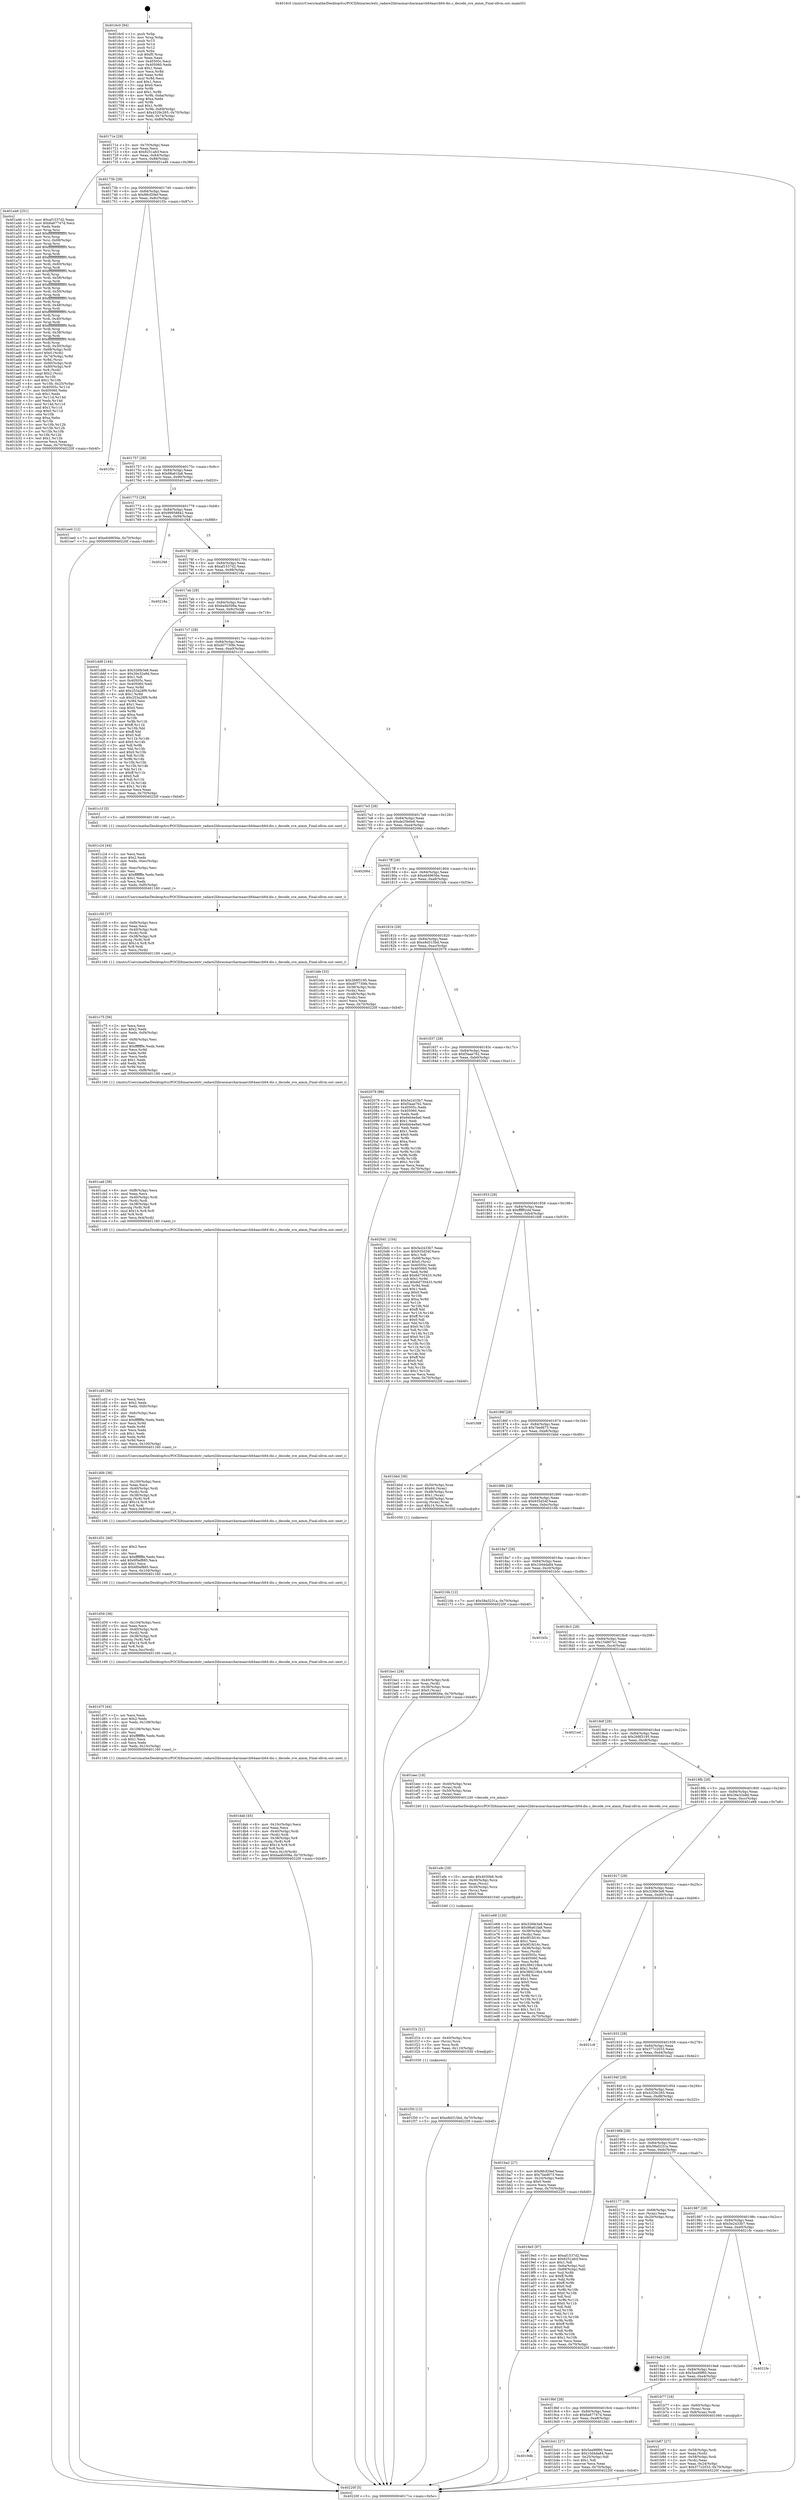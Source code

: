 digraph "0x4016c0" {
  label = "0x4016c0 (/mnt/c/Users/mathe/Desktop/tcc/POCII/binaries/extr_radare2librasmarcharmaarch64aarch64-dis.c_decode_sve_aimm_Final-ollvm.out::main(0))"
  labelloc = "t"
  node[shape=record]

  Entry [label="",width=0.3,height=0.3,shape=circle,fillcolor=black,style=filled]
  "0x40171e" [label="{
     0x40171e [29]\l
     | [instrs]\l
     &nbsp;&nbsp;0x40171e \<+3\>: mov -0x70(%rbp),%eax\l
     &nbsp;&nbsp;0x401721 \<+2\>: mov %eax,%ecx\l
     &nbsp;&nbsp;0x401723 \<+6\>: sub $0x8251afcf,%ecx\l
     &nbsp;&nbsp;0x401729 \<+6\>: mov %eax,-0x84(%rbp)\l
     &nbsp;&nbsp;0x40172f \<+6\>: mov %ecx,-0x88(%rbp)\l
     &nbsp;&nbsp;0x401735 \<+6\>: je 0000000000401a46 \<main+0x386\>\l
  }"]
  "0x401a46" [label="{
     0x401a46 [251]\l
     | [instrs]\l
     &nbsp;&nbsp;0x401a46 \<+5\>: mov $0xaf1537d2,%eax\l
     &nbsp;&nbsp;0x401a4b \<+5\>: mov $0x6a67747d,%ecx\l
     &nbsp;&nbsp;0x401a50 \<+2\>: xor %edx,%edx\l
     &nbsp;&nbsp;0x401a52 \<+3\>: mov %rsp,%rsi\l
     &nbsp;&nbsp;0x401a55 \<+4\>: add $0xfffffffffffffff0,%rsi\l
     &nbsp;&nbsp;0x401a59 \<+3\>: mov %rsi,%rsp\l
     &nbsp;&nbsp;0x401a5c \<+4\>: mov %rsi,-0x68(%rbp)\l
     &nbsp;&nbsp;0x401a60 \<+3\>: mov %rsp,%rsi\l
     &nbsp;&nbsp;0x401a63 \<+4\>: add $0xfffffffffffffff0,%rsi\l
     &nbsp;&nbsp;0x401a67 \<+3\>: mov %rsi,%rsp\l
     &nbsp;&nbsp;0x401a6a \<+3\>: mov %rsp,%rdi\l
     &nbsp;&nbsp;0x401a6d \<+4\>: add $0xfffffffffffffff0,%rdi\l
     &nbsp;&nbsp;0x401a71 \<+3\>: mov %rdi,%rsp\l
     &nbsp;&nbsp;0x401a74 \<+4\>: mov %rdi,-0x60(%rbp)\l
     &nbsp;&nbsp;0x401a78 \<+3\>: mov %rsp,%rdi\l
     &nbsp;&nbsp;0x401a7b \<+4\>: add $0xfffffffffffffff0,%rdi\l
     &nbsp;&nbsp;0x401a7f \<+3\>: mov %rdi,%rsp\l
     &nbsp;&nbsp;0x401a82 \<+4\>: mov %rdi,-0x58(%rbp)\l
     &nbsp;&nbsp;0x401a86 \<+3\>: mov %rsp,%rdi\l
     &nbsp;&nbsp;0x401a89 \<+4\>: add $0xfffffffffffffff0,%rdi\l
     &nbsp;&nbsp;0x401a8d \<+3\>: mov %rdi,%rsp\l
     &nbsp;&nbsp;0x401a90 \<+4\>: mov %rdi,-0x50(%rbp)\l
     &nbsp;&nbsp;0x401a94 \<+3\>: mov %rsp,%rdi\l
     &nbsp;&nbsp;0x401a97 \<+4\>: add $0xfffffffffffffff0,%rdi\l
     &nbsp;&nbsp;0x401a9b \<+3\>: mov %rdi,%rsp\l
     &nbsp;&nbsp;0x401a9e \<+4\>: mov %rdi,-0x48(%rbp)\l
     &nbsp;&nbsp;0x401aa2 \<+3\>: mov %rsp,%rdi\l
     &nbsp;&nbsp;0x401aa5 \<+4\>: add $0xfffffffffffffff0,%rdi\l
     &nbsp;&nbsp;0x401aa9 \<+3\>: mov %rdi,%rsp\l
     &nbsp;&nbsp;0x401aac \<+4\>: mov %rdi,-0x40(%rbp)\l
     &nbsp;&nbsp;0x401ab0 \<+3\>: mov %rsp,%rdi\l
     &nbsp;&nbsp;0x401ab3 \<+4\>: add $0xfffffffffffffff0,%rdi\l
     &nbsp;&nbsp;0x401ab7 \<+3\>: mov %rdi,%rsp\l
     &nbsp;&nbsp;0x401aba \<+4\>: mov %rdi,-0x38(%rbp)\l
     &nbsp;&nbsp;0x401abe \<+3\>: mov %rsp,%rdi\l
     &nbsp;&nbsp;0x401ac1 \<+4\>: add $0xfffffffffffffff0,%rdi\l
     &nbsp;&nbsp;0x401ac5 \<+3\>: mov %rdi,%rsp\l
     &nbsp;&nbsp;0x401ac8 \<+4\>: mov %rdi,-0x30(%rbp)\l
     &nbsp;&nbsp;0x401acc \<+4\>: mov -0x68(%rbp),%rdi\l
     &nbsp;&nbsp;0x401ad0 \<+6\>: movl $0x0,(%rdi)\l
     &nbsp;&nbsp;0x401ad6 \<+4\>: mov -0x74(%rbp),%r8d\l
     &nbsp;&nbsp;0x401ada \<+3\>: mov %r8d,(%rsi)\l
     &nbsp;&nbsp;0x401add \<+4\>: mov -0x60(%rbp),%rdi\l
     &nbsp;&nbsp;0x401ae1 \<+4\>: mov -0x80(%rbp),%r9\l
     &nbsp;&nbsp;0x401ae5 \<+3\>: mov %r9,(%rdi)\l
     &nbsp;&nbsp;0x401ae8 \<+3\>: cmpl $0x2,(%rsi)\l
     &nbsp;&nbsp;0x401aeb \<+4\>: setne %r10b\l
     &nbsp;&nbsp;0x401aef \<+4\>: and $0x1,%r10b\l
     &nbsp;&nbsp;0x401af3 \<+4\>: mov %r10b,-0x25(%rbp)\l
     &nbsp;&nbsp;0x401af7 \<+8\>: mov 0x40505c,%r11d\l
     &nbsp;&nbsp;0x401aff \<+7\>: mov 0x405060,%ebx\l
     &nbsp;&nbsp;0x401b06 \<+3\>: sub $0x1,%edx\l
     &nbsp;&nbsp;0x401b09 \<+3\>: mov %r11d,%r14d\l
     &nbsp;&nbsp;0x401b0c \<+3\>: add %edx,%r14d\l
     &nbsp;&nbsp;0x401b0f \<+4\>: imul %r14d,%r11d\l
     &nbsp;&nbsp;0x401b13 \<+4\>: and $0x1,%r11d\l
     &nbsp;&nbsp;0x401b17 \<+4\>: cmp $0x0,%r11d\l
     &nbsp;&nbsp;0x401b1b \<+4\>: sete %r10b\l
     &nbsp;&nbsp;0x401b1f \<+3\>: cmp $0xa,%ebx\l
     &nbsp;&nbsp;0x401b22 \<+4\>: setl %r15b\l
     &nbsp;&nbsp;0x401b26 \<+3\>: mov %r10b,%r12b\l
     &nbsp;&nbsp;0x401b29 \<+3\>: and %r15b,%r12b\l
     &nbsp;&nbsp;0x401b2c \<+3\>: xor %r15b,%r10b\l
     &nbsp;&nbsp;0x401b2f \<+3\>: or %r10b,%r12b\l
     &nbsp;&nbsp;0x401b32 \<+4\>: test $0x1,%r12b\l
     &nbsp;&nbsp;0x401b36 \<+3\>: cmovne %ecx,%eax\l
     &nbsp;&nbsp;0x401b39 \<+3\>: mov %eax,-0x70(%rbp)\l
     &nbsp;&nbsp;0x401b3c \<+5\>: jmp 000000000040220f \<main+0xb4f\>\l
  }"]
  "0x40173b" [label="{
     0x40173b [28]\l
     | [instrs]\l
     &nbsp;&nbsp;0x40173b \<+5\>: jmp 0000000000401740 \<main+0x80\>\l
     &nbsp;&nbsp;0x401740 \<+6\>: mov -0x84(%rbp),%eax\l
     &nbsp;&nbsp;0x401746 \<+5\>: sub $0x88cf29ef,%eax\l
     &nbsp;&nbsp;0x40174b \<+6\>: mov %eax,-0x8c(%rbp)\l
     &nbsp;&nbsp;0x401751 \<+6\>: je 0000000000401f3c \<main+0x87c\>\l
  }"]
  Exit [label="",width=0.3,height=0.3,shape=circle,fillcolor=black,style=filled,peripheries=2]
  "0x401f3c" [label="{
     0x401f3c\l
  }", style=dashed]
  "0x401757" [label="{
     0x401757 [28]\l
     | [instrs]\l
     &nbsp;&nbsp;0x401757 \<+5\>: jmp 000000000040175c \<main+0x9c\>\l
     &nbsp;&nbsp;0x40175c \<+6\>: mov -0x84(%rbp),%eax\l
     &nbsp;&nbsp;0x401762 \<+5\>: sub $0x98a61fa8,%eax\l
     &nbsp;&nbsp;0x401767 \<+6\>: mov %eax,-0x90(%rbp)\l
     &nbsp;&nbsp;0x40176d \<+6\>: je 0000000000401ee0 \<main+0x820\>\l
  }"]
  "0x401f30" [label="{
     0x401f30 [12]\l
     | [instrs]\l
     &nbsp;&nbsp;0x401f30 \<+7\>: movl $0xe8d315bd,-0x70(%rbp)\l
     &nbsp;&nbsp;0x401f37 \<+5\>: jmp 000000000040220f \<main+0xb4f\>\l
  }"]
  "0x401ee0" [label="{
     0x401ee0 [12]\l
     | [instrs]\l
     &nbsp;&nbsp;0x401ee0 \<+7\>: movl $0xe649656e,-0x70(%rbp)\l
     &nbsp;&nbsp;0x401ee7 \<+5\>: jmp 000000000040220f \<main+0xb4f\>\l
  }"]
  "0x401773" [label="{
     0x401773 [28]\l
     | [instrs]\l
     &nbsp;&nbsp;0x401773 \<+5\>: jmp 0000000000401778 \<main+0xb8\>\l
     &nbsp;&nbsp;0x401778 \<+6\>: mov -0x84(%rbp),%eax\l
     &nbsp;&nbsp;0x40177e \<+5\>: sub $0x99958842,%eax\l
     &nbsp;&nbsp;0x401783 \<+6\>: mov %eax,-0x94(%rbp)\l
     &nbsp;&nbsp;0x401789 \<+6\>: je 0000000000401f48 \<main+0x888\>\l
  }"]
  "0x401f1b" [label="{
     0x401f1b [21]\l
     | [instrs]\l
     &nbsp;&nbsp;0x401f1b \<+4\>: mov -0x40(%rbp),%rcx\l
     &nbsp;&nbsp;0x401f1f \<+3\>: mov (%rcx),%rcx\l
     &nbsp;&nbsp;0x401f22 \<+3\>: mov %rcx,%rdi\l
     &nbsp;&nbsp;0x401f25 \<+6\>: mov %eax,-0x110(%rbp)\l
     &nbsp;&nbsp;0x401f2b \<+5\>: call 0000000000401030 \<free@plt\>\l
     | [calls]\l
     &nbsp;&nbsp;0x401030 \{1\} (unknown)\l
  }"]
  "0x401f48" [label="{
     0x401f48\l
  }", style=dashed]
  "0x40178f" [label="{
     0x40178f [28]\l
     | [instrs]\l
     &nbsp;&nbsp;0x40178f \<+5\>: jmp 0000000000401794 \<main+0xd4\>\l
     &nbsp;&nbsp;0x401794 \<+6\>: mov -0x84(%rbp),%eax\l
     &nbsp;&nbsp;0x40179a \<+5\>: sub $0xaf1537d2,%eax\l
     &nbsp;&nbsp;0x40179f \<+6\>: mov %eax,-0x98(%rbp)\l
     &nbsp;&nbsp;0x4017a5 \<+6\>: je 000000000040218a \<main+0xaca\>\l
  }"]
  "0x401efe" [label="{
     0x401efe [29]\l
     | [instrs]\l
     &nbsp;&nbsp;0x401efe \<+10\>: movabs $0x4030b6,%rdi\l
     &nbsp;&nbsp;0x401f08 \<+4\>: mov -0x30(%rbp),%rcx\l
     &nbsp;&nbsp;0x401f0c \<+2\>: mov %eax,(%rcx)\l
     &nbsp;&nbsp;0x401f0e \<+4\>: mov -0x30(%rbp),%rcx\l
     &nbsp;&nbsp;0x401f12 \<+2\>: mov (%rcx),%esi\l
     &nbsp;&nbsp;0x401f14 \<+2\>: mov $0x0,%al\l
     &nbsp;&nbsp;0x401f16 \<+5\>: call 0000000000401040 \<printf@plt\>\l
     | [calls]\l
     &nbsp;&nbsp;0x401040 \{1\} (unknown)\l
  }"]
  "0x40218a" [label="{
     0x40218a\l
  }", style=dashed]
  "0x4017ab" [label="{
     0x4017ab [28]\l
     | [instrs]\l
     &nbsp;&nbsp;0x4017ab \<+5\>: jmp 00000000004017b0 \<main+0xf0\>\l
     &nbsp;&nbsp;0x4017b0 \<+6\>: mov -0x84(%rbp),%eax\l
     &nbsp;&nbsp;0x4017b6 \<+5\>: sub $0xba4b508a,%eax\l
     &nbsp;&nbsp;0x4017bb \<+6\>: mov %eax,-0x9c(%rbp)\l
     &nbsp;&nbsp;0x4017c1 \<+6\>: je 0000000000401dd8 \<main+0x718\>\l
  }"]
  "0x401dab" [label="{
     0x401dab [45]\l
     | [instrs]\l
     &nbsp;&nbsp;0x401dab \<+6\>: mov -0x10c(%rbp),%ecx\l
     &nbsp;&nbsp;0x401db1 \<+3\>: imul %eax,%ecx\l
     &nbsp;&nbsp;0x401db4 \<+4\>: mov -0x40(%rbp),%rdi\l
     &nbsp;&nbsp;0x401db8 \<+3\>: mov (%rdi),%rdi\l
     &nbsp;&nbsp;0x401dbb \<+4\>: mov -0x38(%rbp),%r8\l
     &nbsp;&nbsp;0x401dbf \<+3\>: movslq (%r8),%r8\l
     &nbsp;&nbsp;0x401dc2 \<+4\>: imul $0x14,%r8,%r8\l
     &nbsp;&nbsp;0x401dc6 \<+3\>: add %r8,%rdi\l
     &nbsp;&nbsp;0x401dc9 \<+3\>: mov %ecx,0x10(%rdi)\l
     &nbsp;&nbsp;0x401dcc \<+7\>: movl $0xba4b508a,-0x70(%rbp)\l
     &nbsp;&nbsp;0x401dd3 \<+5\>: jmp 000000000040220f \<main+0xb4f\>\l
  }"]
  "0x401dd8" [label="{
     0x401dd8 [144]\l
     | [instrs]\l
     &nbsp;&nbsp;0x401dd8 \<+5\>: mov $0x326fe3e8,%eax\l
     &nbsp;&nbsp;0x401ddd \<+5\>: mov $0x26e32a9d,%ecx\l
     &nbsp;&nbsp;0x401de2 \<+2\>: mov $0x1,%dl\l
     &nbsp;&nbsp;0x401de4 \<+7\>: mov 0x40505c,%esi\l
     &nbsp;&nbsp;0x401deb \<+7\>: mov 0x405060,%edi\l
     &nbsp;&nbsp;0x401df2 \<+3\>: mov %esi,%r8d\l
     &nbsp;&nbsp;0x401df5 \<+7\>: add $0x253a28f9,%r8d\l
     &nbsp;&nbsp;0x401dfc \<+4\>: sub $0x1,%r8d\l
     &nbsp;&nbsp;0x401e00 \<+7\>: sub $0x253a28f9,%r8d\l
     &nbsp;&nbsp;0x401e07 \<+4\>: imul %r8d,%esi\l
     &nbsp;&nbsp;0x401e0b \<+3\>: and $0x1,%esi\l
     &nbsp;&nbsp;0x401e0e \<+3\>: cmp $0x0,%esi\l
     &nbsp;&nbsp;0x401e11 \<+4\>: sete %r9b\l
     &nbsp;&nbsp;0x401e15 \<+3\>: cmp $0xa,%edi\l
     &nbsp;&nbsp;0x401e18 \<+4\>: setl %r10b\l
     &nbsp;&nbsp;0x401e1c \<+3\>: mov %r9b,%r11b\l
     &nbsp;&nbsp;0x401e1f \<+4\>: xor $0xff,%r11b\l
     &nbsp;&nbsp;0x401e23 \<+3\>: mov %r10b,%bl\l
     &nbsp;&nbsp;0x401e26 \<+3\>: xor $0xff,%bl\l
     &nbsp;&nbsp;0x401e29 \<+3\>: xor $0x0,%dl\l
     &nbsp;&nbsp;0x401e2c \<+3\>: mov %r11b,%r14b\l
     &nbsp;&nbsp;0x401e2f \<+4\>: and $0x0,%r14b\l
     &nbsp;&nbsp;0x401e33 \<+3\>: and %dl,%r9b\l
     &nbsp;&nbsp;0x401e36 \<+3\>: mov %bl,%r15b\l
     &nbsp;&nbsp;0x401e39 \<+4\>: and $0x0,%r15b\l
     &nbsp;&nbsp;0x401e3d \<+3\>: and %dl,%r10b\l
     &nbsp;&nbsp;0x401e40 \<+3\>: or %r9b,%r14b\l
     &nbsp;&nbsp;0x401e43 \<+3\>: or %r10b,%r15b\l
     &nbsp;&nbsp;0x401e46 \<+3\>: xor %r15b,%r14b\l
     &nbsp;&nbsp;0x401e49 \<+3\>: or %bl,%r11b\l
     &nbsp;&nbsp;0x401e4c \<+4\>: xor $0xff,%r11b\l
     &nbsp;&nbsp;0x401e50 \<+3\>: or $0x0,%dl\l
     &nbsp;&nbsp;0x401e53 \<+3\>: and %dl,%r11b\l
     &nbsp;&nbsp;0x401e56 \<+3\>: or %r11b,%r14b\l
     &nbsp;&nbsp;0x401e59 \<+4\>: test $0x1,%r14b\l
     &nbsp;&nbsp;0x401e5d \<+3\>: cmovne %ecx,%eax\l
     &nbsp;&nbsp;0x401e60 \<+3\>: mov %eax,-0x70(%rbp)\l
     &nbsp;&nbsp;0x401e63 \<+5\>: jmp 000000000040220f \<main+0xb4f\>\l
  }"]
  "0x4017c7" [label="{
     0x4017c7 [28]\l
     | [instrs]\l
     &nbsp;&nbsp;0x4017c7 \<+5\>: jmp 00000000004017cc \<main+0x10c\>\l
     &nbsp;&nbsp;0x4017cc \<+6\>: mov -0x84(%rbp),%eax\l
     &nbsp;&nbsp;0x4017d2 \<+5\>: sub $0xd07730fe,%eax\l
     &nbsp;&nbsp;0x4017d7 \<+6\>: mov %eax,-0xa0(%rbp)\l
     &nbsp;&nbsp;0x4017dd \<+6\>: je 0000000000401c1f \<main+0x55f\>\l
  }"]
  "0x401d7f" [label="{
     0x401d7f [44]\l
     | [instrs]\l
     &nbsp;&nbsp;0x401d7f \<+2\>: xor %ecx,%ecx\l
     &nbsp;&nbsp;0x401d81 \<+5\>: mov $0x2,%edx\l
     &nbsp;&nbsp;0x401d86 \<+6\>: mov %edx,-0x108(%rbp)\l
     &nbsp;&nbsp;0x401d8c \<+1\>: cltd\l
     &nbsp;&nbsp;0x401d8d \<+6\>: mov -0x108(%rbp),%esi\l
     &nbsp;&nbsp;0x401d93 \<+2\>: idiv %esi\l
     &nbsp;&nbsp;0x401d95 \<+6\>: imul $0xfffffffe,%edx,%edx\l
     &nbsp;&nbsp;0x401d9b \<+3\>: sub $0x1,%ecx\l
     &nbsp;&nbsp;0x401d9e \<+2\>: sub %ecx,%edx\l
     &nbsp;&nbsp;0x401da0 \<+6\>: mov %edx,-0x10c(%rbp)\l
     &nbsp;&nbsp;0x401da6 \<+5\>: call 0000000000401160 \<next_i\>\l
     | [calls]\l
     &nbsp;&nbsp;0x401160 \{1\} (/mnt/c/Users/mathe/Desktop/tcc/POCII/binaries/extr_radare2librasmarcharmaarch64aarch64-dis.c_decode_sve_aimm_Final-ollvm.out::next_i)\l
  }"]
  "0x401c1f" [label="{
     0x401c1f [5]\l
     | [instrs]\l
     &nbsp;&nbsp;0x401c1f \<+5\>: call 0000000000401160 \<next_i\>\l
     | [calls]\l
     &nbsp;&nbsp;0x401160 \{1\} (/mnt/c/Users/mathe/Desktop/tcc/POCII/binaries/extr_radare2librasmarcharmaarch64aarch64-dis.c_decode_sve_aimm_Final-ollvm.out::next_i)\l
  }"]
  "0x4017e3" [label="{
     0x4017e3 [28]\l
     | [instrs]\l
     &nbsp;&nbsp;0x4017e3 \<+5\>: jmp 00000000004017e8 \<main+0x128\>\l
     &nbsp;&nbsp;0x4017e8 \<+6\>: mov -0x84(%rbp),%eax\l
     &nbsp;&nbsp;0x4017ee \<+5\>: sub $0xde25b0e6,%eax\l
     &nbsp;&nbsp;0x4017f3 \<+6\>: mov %eax,-0xa4(%rbp)\l
     &nbsp;&nbsp;0x4017f9 \<+6\>: je 000000000040206d \<main+0x9ad\>\l
  }"]
  "0x401d59" [label="{
     0x401d59 [38]\l
     | [instrs]\l
     &nbsp;&nbsp;0x401d59 \<+6\>: mov -0x104(%rbp),%ecx\l
     &nbsp;&nbsp;0x401d5f \<+3\>: imul %eax,%ecx\l
     &nbsp;&nbsp;0x401d62 \<+4\>: mov -0x40(%rbp),%rdi\l
     &nbsp;&nbsp;0x401d66 \<+3\>: mov (%rdi),%rdi\l
     &nbsp;&nbsp;0x401d69 \<+4\>: mov -0x38(%rbp),%r8\l
     &nbsp;&nbsp;0x401d6d \<+3\>: movslq (%r8),%r8\l
     &nbsp;&nbsp;0x401d70 \<+4\>: imul $0x14,%r8,%r8\l
     &nbsp;&nbsp;0x401d74 \<+3\>: add %r8,%rdi\l
     &nbsp;&nbsp;0x401d77 \<+3\>: mov %ecx,0xc(%rdi)\l
     &nbsp;&nbsp;0x401d7a \<+5\>: call 0000000000401160 \<next_i\>\l
     | [calls]\l
     &nbsp;&nbsp;0x401160 \{1\} (/mnt/c/Users/mathe/Desktop/tcc/POCII/binaries/extr_radare2librasmarcharmaarch64aarch64-dis.c_decode_sve_aimm_Final-ollvm.out::next_i)\l
  }"]
  "0x40206d" [label="{
     0x40206d\l
  }", style=dashed]
  "0x4017ff" [label="{
     0x4017ff [28]\l
     | [instrs]\l
     &nbsp;&nbsp;0x4017ff \<+5\>: jmp 0000000000401804 \<main+0x144\>\l
     &nbsp;&nbsp;0x401804 \<+6\>: mov -0x84(%rbp),%eax\l
     &nbsp;&nbsp;0x40180a \<+5\>: sub $0xe649656e,%eax\l
     &nbsp;&nbsp;0x40180f \<+6\>: mov %eax,-0xa8(%rbp)\l
     &nbsp;&nbsp;0x401815 \<+6\>: je 0000000000401bfe \<main+0x53e\>\l
  }"]
  "0x401d31" [label="{
     0x401d31 [40]\l
     | [instrs]\l
     &nbsp;&nbsp;0x401d31 \<+5\>: mov $0x2,%ecx\l
     &nbsp;&nbsp;0x401d36 \<+1\>: cltd\l
     &nbsp;&nbsp;0x401d37 \<+2\>: idiv %ecx\l
     &nbsp;&nbsp;0x401d39 \<+6\>: imul $0xfffffffe,%edx,%ecx\l
     &nbsp;&nbsp;0x401d3f \<+6\>: add $0x6f0ef885,%ecx\l
     &nbsp;&nbsp;0x401d45 \<+3\>: add $0x1,%ecx\l
     &nbsp;&nbsp;0x401d48 \<+6\>: sub $0x6f0ef885,%ecx\l
     &nbsp;&nbsp;0x401d4e \<+6\>: mov %ecx,-0x104(%rbp)\l
     &nbsp;&nbsp;0x401d54 \<+5\>: call 0000000000401160 \<next_i\>\l
     | [calls]\l
     &nbsp;&nbsp;0x401160 \{1\} (/mnt/c/Users/mathe/Desktop/tcc/POCII/binaries/extr_radare2librasmarcharmaarch64aarch64-dis.c_decode_sve_aimm_Final-ollvm.out::next_i)\l
  }"]
  "0x401bfe" [label="{
     0x401bfe [33]\l
     | [instrs]\l
     &nbsp;&nbsp;0x401bfe \<+5\>: mov $0x268f3195,%eax\l
     &nbsp;&nbsp;0x401c03 \<+5\>: mov $0xd07730fe,%ecx\l
     &nbsp;&nbsp;0x401c08 \<+4\>: mov -0x38(%rbp),%rdx\l
     &nbsp;&nbsp;0x401c0c \<+2\>: mov (%rdx),%esi\l
     &nbsp;&nbsp;0x401c0e \<+4\>: mov -0x48(%rbp),%rdx\l
     &nbsp;&nbsp;0x401c12 \<+2\>: cmp (%rdx),%esi\l
     &nbsp;&nbsp;0x401c14 \<+3\>: cmovl %ecx,%eax\l
     &nbsp;&nbsp;0x401c17 \<+3\>: mov %eax,-0x70(%rbp)\l
     &nbsp;&nbsp;0x401c1a \<+5\>: jmp 000000000040220f \<main+0xb4f\>\l
  }"]
  "0x40181b" [label="{
     0x40181b [28]\l
     | [instrs]\l
     &nbsp;&nbsp;0x40181b \<+5\>: jmp 0000000000401820 \<main+0x160\>\l
     &nbsp;&nbsp;0x401820 \<+6\>: mov -0x84(%rbp),%eax\l
     &nbsp;&nbsp;0x401826 \<+5\>: sub $0xe8d315bd,%eax\l
     &nbsp;&nbsp;0x40182b \<+6\>: mov %eax,-0xac(%rbp)\l
     &nbsp;&nbsp;0x401831 \<+6\>: je 0000000000402079 \<main+0x9b9\>\l
  }"]
  "0x401d0b" [label="{
     0x401d0b [38]\l
     | [instrs]\l
     &nbsp;&nbsp;0x401d0b \<+6\>: mov -0x100(%rbp),%ecx\l
     &nbsp;&nbsp;0x401d11 \<+3\>: imul %eax,%ecx\l
     &nbsp;&nbsp;0x401d14 \<+4\>: mov -0x40(%rbp),%rdi\l
     &nbsp;&nbsp;0x401d18 \<+3\>: mov (%rdi),%rdi\l
     &nbsp;&nbsp;0x401d1b \<+4\>: mov -0x38(%rbp),%r8\l
     &nbsp;&nbsp;0x401d1f \<+3\>: movslq (%r8),%r8\l
     &nbsp;&nbsp;0x401d22 \<+4\>: imul $0x14,%r8,%r8\l
     &nbsp;&nbsp;0x401d26 \<+3\>: add %r8,%rdi\l
     &nbsp;&nbsp;0x401d29 \<+3\>: mov %ecx,0x8(%rdi)\l
     &nbsp;&nbsp;0x401d2c \<+5\>: call 0000000000401160 \<next_i\>\l
     | [calls]\l
     &nbsp;&nbsp;0x401160 \{1\} (/mnt/c/Users/mathe/Desktop/tcc/POCII/binaries/extr_radare2librasmarcharmaarch64aarch64-dis.c_decode_sve_aimm_Final-ollvm.out::next_i)\l
  }"]
  "0x402079" [label="{
     0x402079 [88]\l
     | [instrs]\l
     &nbsp;&nbsp;0x402079 \<+5\>: mov $0x5e2433b7,%eax\l
     &nbsp;&nbsp;0x40207e \<+5\>: mov $0xf3aae762,%ecx\l
     &nbsp;&nbsp;0x402083 \<+7\>: mov 0x40505c,%edx\l
     &nbsp;&nbsp;0x40208a \<+7\>: mov 0x405060,%esi\l
     &nbsp;&nbsp;0x402091 \<+2\>: mov %edx,%edi\l
     &nbsp;&nbsp;0x402093 \<+6\>: sub $0x6eb4e9a0,%edi\l
     &nbsp;&nbsp;0x402099 \<+3\>: sub $0x1,%edi\l
     &nbsp;&nbsp;0x40209c \<+6\>: add $0x6eb4e9a0,%edi\l
     &nbsp;&nbsp;0x4020a2 \<+3\>: imul %edi,%edx\l
     &nbsp;&nbsp;0x4020a5 \<+3\>: and $0x1,%edx\l
     &nbsp;&nbsp;0x4020a8 \<+3\>: cmp $0x0,%edx\l
     &nbsp;&nbsp;0x4020ab \<+4\>: sete %r8b\l
     &nbsp;&nbsp;0x4020af \<+3\>: cmp $0xa,%esi\l
     &nbsp;&nbsp;0x4020b2 \<+4\>: setl %r9b\l
     &nbsp;&nbsp;0x4020b6 \<+3\>: mov %r8b,%r10b\l
     &nbsp;&nbsp;0x4020b9 \<+3\>: and %r9b,%r10b\l
     &nbsp;&nbsp;0x4020bc \<+3\>: xor %r9b,%r8b\l
     &nbsp;&nbsp;0x4020bf \<+3\>: or %r8b,%r10b\l
     &nbsp;&nbsp;0x4020c2 \<+4\>: test $0x1,%r10b\l
     &nbsp;&nbsp;0x4020c6 \<+3\>: cmovne %ecx,%eax\l
     &nbsp;&nbsp;0x4020c9 \<+3\>: mov %eax,-0x70(%rbp)\l
     &nbsp;&nbsp;0x4020cc \<+5\>: jmp 000000000040220f \<main+0xb4f\>\l
  }"]
  "0x401837" [label="{
     0x401837 [28]\l
     | [instrs]\l
     &nbsp;&nbsp;0x401837 \<+5\>: jmp 000000000040183c \<main+0x17c\>\l
     &nbsp;&nbsp;0x40183c \<+6\>: mov -0x84(%rbp),%eax\l
     &nbsp;&nbsp;0x401842 \<+5\>: sub $0xf3aae762,%eax\l
     &nbsp;&nbsp;0x401847 \<+6\>: mov %eax,-0xb0(%rbp)\l
     &nbsp;&nbsp;0x40184d \<+6\>: je 00000000004020d1 \<main+0xa11\>\l
  }"]
  "0x401cd3" [label="{
     0x401cd3 [56]\l
     | [instrs]\l
     &nbsp;&nbsp;0x401cd3 \<+2\>: xor %ecx,%ecx\l
     &nbsp;&nbsp;0x401cd5 \<+5\>: mov $0x2,%edx\l
     &nbsp;&nbsp;0x401cda \<+6\>: mov %edx,-0xfc(%rbp)\l
     &nbsp;&nbsp;0x401ce0 \<+1\>: cltd\l
     &nbsp;&nbsp;0x401ce1 \<+6\>: mov -0xfc(%rbp),%esi\l
     &nbsp;&nbsp;0x401ce7 \<+2\>: idiv %esi\l
     &nbsp;&nbsp;0x401ce9 \<+6\>: imul $0xfffffffe,%edx,%edx\l
     &nbsp;&nbsp;0x401cef \<+3\>: mov %ecx,%r9d\l
     &nbsp;&nbsp;0x401cf2 \<+3\>: sub %edx,%r9d\l
     &nbsp;&nbsp;0x401cf5 \<+2\>: mov %ecx,%edx\l
     &nbsp;&nbsp;0x401cf7 \<+3\>: sub $0x1,%edx\l
     &nbsp;&nbsp;0x401cfa \<+3\>: add %edx,%r9d\l
     &nbsp;&nbsp;0x401cfd \<+3\>: sub %r9d,%ecx\l
     &nbsp;&nbsp;0x401d00 \<+6\>: mov %ecx,-0x100(%rbp)\l
     &nbsp;&nbsp;0x401d06 \<+5\>: call 0000000000401160 \<next_i\>\l
     | [calls]\l
     &nbsp;&nbsp;0x401160 \{1\} (/mnt/c/Users/mathe/Desktop/tcc/POCII/binaries/extr_radare2librasmarcharmaarch64aarch64-dis.c_decode_sve_aimm_Final-ollvm.out::next_i)\l
  }"]
  "0x4020d1" [label="{
     0x4020d1 [154]\l
     | [instrs]\l
     &nbsp;&nbsp;0x4020d1 \<+5\>: mov $0x5e2433b7,%eax\l
     &nbsp;&nbsp;0x4020d6 \<+5\>: mov $0x935d34f,%ecx\l
     &nbsp;&nbsp;0x4020db \<+2\>: mov $0x1,%dl\l
     &nbsp;&nbsp;0x4020dd \<+4\>: mov -0x68(%rbp),%rsi\l
     &nbsp;&nbsp;0x4020e1 \<+6\>: movl $0x0,(%rsi)\l
     &nbsp;&nbsp;0x4020e7 \<+7\>: mov 0x40505c,%edi\l
     &nbsp;&nbsp;0x4020ee \<+8\>: mov 0x405060,%r8d\l
     &nbsp;&nbsp;0x4020f6 \<+3\>: mov %edi,%r9d\l
     &nbsp;&nbsp;0x4020f9 \<+7\>: add $0x6d730433,%r9d\l
     &nbsp;&nbsp;0x402100 \<+4\>: sub $0x1,%r9d\l
     &nbsp;&nbsp;0x402104 \<+7\>: sub $0x6d730433,%r9d\l
     &nbsp;&nbsp;0x40210b \<+4\>: imul %r9d,%edi\l
     &nbsp;&nbsp;0x40210f \<+3\>: and $0x1,%edi\l
     &nbsp;&nbsp;0x402112 \<+3\>: cmp $0x0,%edi\l
     &nbsp;&nbsp;0x402115 \<+4\>: sete %r10b\l
     &nbsp;&nbsp;0x402119 \<+4\>: cmp $0xa,%r8d\l
     &nbsp;&nbsp;0x40211d \<+4\>: setl %r11b\l
     &nbsp;&nbsp;0x402121 \<+3\>: mov %r10b,%bl\l
     &nbsp;&nbsp;0x402124 \<+3\>: xor $0xff,%bl\l
     &nbsp;&nbsp;0x402127 \<+3\>: mov %r11b,%r14b\l
     &nbsp;&nbsp;0x40212a \<+4\>: xor $0xff,%r14b\l
     &nbsp;&nbsp;0x40212e \<+3\>: xor $0x0,%dl\l
     &nbsp;&nbsp;0x402131 \<+3\>: mov %bl,%r15b\l
     &nbsp;&nbsp;0x402134 \<+4\>: and $0x0,%r15b\l
     &nbsp;&nbsp;0x402138 \<+3\>: and %dl,%r10b\l
     &nbsp;&nbsp;0x40213b \<+3\>: mov %r14b,%r12b\l
     &nbsp;&nbsp;0x40213e \<+4\>: and $0x0,%r12b\l
     &nbsp;&nbsp;0x402142 \<+3\>: and %dl,%r11b\l
     &nbsp;&nbsp;0x402145 \<+3\>: or %r10b,%r15b\l
     &nbsp;&nbsp;0x402148 \<+3\>: or %r11b,%r12b\l
     &nbsp;&nbsp;0x40214b \<+3\>: xor %r12b,%r15b\l
     &nbsp;&nbsp;0x40214e \<+3\>: or %r14b,%bl\l
     &nbsp;&nbsp;0x402151 \<+3\>: xor $0xff,%bl\l
     &nbsp;&nbsp;0x402154 \<+3\>: or $0x0,%dl\l
     &nbsp;&nbsp;0x402157 \<+2\>: and %dl,%bl\l
     &nbsp;&nbsp;0x402159 \<+3\>: or %bl,%r15b\l
     &nbsp;&nbsp;0x40215c \<+4\>: test $0x1,%r15b\l
     &nbsp;&nbsp;0x402160 \<+3\>: cmovne %ecx,%eax\l
     &nbsp;&nbsp;0x402163 \<+3\>: mov %eax,-0x70(%rbp)\l
     &nbsp;&nbsp;0x402166 \<+5\>: jmp 000000000040220f \<main+0xb4f\>\l
  }"]
  "0x401853" [label="{
     0x401853 [28]\l
     | [instrs]\l
     &nbsp;&nbsp;0x401853 \<+5\>: jmp 0000000000401858 \<main+0x198\>\l
     &nbsp;&nbsp;0x401858 \<+6\>: mov -0x84(%rbp),%eax\l
     &nbsp;&nbsp;0x40185e \<+5\>: sub $0xffff92d4,%eax\l
     &nbsp;&nbsp;0x401863 \<+6\>: mov %eax,-0xb4(%rbp)\l
     &nbsp;&nbsp;0x401869 \<+6\>: je 0000000000401fd8 \<main+0x918\>\l
  }"]
  "0x401cad" [label="{
     0x401cad [38]\l
     | [instrs]\l
     &nbsp;&nbsp;0x401cad \<+6\>: mov -0xf8(%rbp),%ecx\l
     &nbsp;&nbsp;0x401cb3 \<+3\>: imul %eax,%ecx\l
     &nbsp;&nbsp;0x401cb6 \<+4\>: mov -0x40(%rbp),%rdi\l
     &nbsp;&nbsp;0x401cba \<+3\>: mov (%rdi),%rdi\l
     &nbsp;&nbsp;0x401cbd \<+4\>: mov -0x38(%rbp),%r8\l
     &nbsp;&nbsp;0x401cc1 \<+3\>: movslq (%r8),%r8\l
     &nbsp;&nbsp;0x401cc4 \<+4\>: imul $0x14,%r8,%r8\l
     &nbsp;&nbsp;0x401cc8 \<+3\>: add %r8,%rdi\l
     &nbsp;&nbsp;0x401ccb \<+3\>: mov %ecx,0x4(%rdi)\l
     &nbsp;&nbsp;0x401cce \<+5\>: call 0000000000401160 \<next_i\>\l
     | [calls]\l
     &nbsp;&nbsp;0x401160 \{1\} (/mnt/c/Users/mathe/Desktop/tcc/POCII/binaries/extr_radare2librasmarcharmaarch64aarch64-dis.c_decode_sve_aimm_Final-ollvm.out::next_i)\l
  }"]
  "0x401fd8" [label="{
     0x401fd8\l
  }", style=dashed]
  "0x40186f" [label="{
     0x40186f [28]\l
     | [instrs]\l
     &nbsp;&nbsp;0x40186f \<+5\>: jmp 0000000000401874 \<main+0x1b4\>\l
     &nbsp;&nbsp;0x401874 \<+6\>: mov -0x84(%rbp),%eax\l
     &nbsp;&nbsp;0x40187a \<+5\>: sub $0x7bed673,%eax\l
     &nbsp;&nbsp;0x40187f \<+6\>: mov %eax,-0xb8(%rbp)\l
     &nbsp;&nbsp;0x401885 \<+6\>: je 0000000000401bbd \<main+0x4fd\>\l
  }"]
  "0x401c75" [label="{
     0x401c75 [56]\l
     | [instrs]\l
     &nbsp;&nbsp;0x401c75 \<+2\>: xor %ecx,%ecx\l
     &nbsp;&nbsp;0x401c77 \<+5\>: mov $0x2,%edx\l
     &nbsp;&nbsp;0x401c7c \<+6\>: mov %edx,-0xf4(%rbp)\l
     &nbsp;&nbsp;0x401c82 \<+1\>: cltd\l
     &nbsp;&nbsp;0x401c83 \<+6\>: mov -0xf4(%rbp),%esi\l
     &nbsp;&nbsp;0x401c89 \<+2\>: idiv %esi\l
     &nbsp;&nbsp;0x401c8b \<+6\>: imul $0xfffffffe,%edx,%edx\l
     &nbsp;&nbsp;0x401c91 \<+3\>: mov %ecx,%r9d\l
     &nbsp;&nbsp;0x401c94 \<+3\>: sub %edx,%r9d\l
     &nbsp;&nbsp;0x401c97 \<+2\>: mov %ecx,%edx\l
     &nbsp;&nbsp;0x401c99 \<+3\>: sub $0x1,%edx\l
     &nbsp;&nbsp;0x401c9c \<+3\>: add %edx,%r9d\l
     &nbsp;&nbsp;0x401c9f \<+3\>: sub %r9d,%ecx\l
     &nbsp;&nbsp;0x401ca2 \<+6\>: mov %ecx,-0xf8(%rbp)\l
     &nbsp;&nbsp;0x401ca8 \<+5\>: call 0000000000401160 \<next_i\>\l
     | [calls]\l
     &nbsp;&nbsp;0x401160 \{1\} (/mnt/c/Users/mathe/Desktop/tcc/POCII/binaries/extr_radare2librasmarcharmaarch64aarch64-dis.c_decode_sve_aimm_Final-ollvm.out::next_i)\l
  }"]
  "0x401bbd" [label="{
     0x401bbd [36]\l
     | [instrs]\l
     &nbsp;&nbsp;0x401bbd \<+4\>: mov -0x50(%rbp),%rax\l
     &nbsp;&nbsp;0x401bc1 \<+6\>: movl $0x64,(%rax)\l
     &nbsp;&nbsp;0x401bc7 \<+4\>: mov -0x48(%rbp),%rax\l
     &nbsp;&nbsp;0x401bcb \<+6\>: movl $0x1,(%rax)\l
     &nbsp;&nbsp;0x401bd1 \<+4\>: mov -0x48(%rbp),%rax\l
     &nbsp;&nbsp;0x401bd5 \<+3\>: movslq (%rax),%rax\l
     &nbsp;&nbsp;0x401bd8 \<+4\>: imul $0x14,%rax,%rdi\l
     &nbsp;&nbsp;0x401bdc \<+5\>: call 0000000000401050 \<malloc@plt\>\l
     | [calls]\l
     &nbsp;&nbsp;0x401050 \{1\} (unknown)\l
  }"]
  "0x40188b" [label="{
     0x40188b [28]\l
     | [instrs]\l
     &nbsp;&nbsp;0x40188b \<+5\>: jmp 0000000000401890 \<main+0x1d0\>\l
     &nbsp;&nbsp;0x401890 \<+6\>: mov -0x84(%rbp),%eax\l
     &nbsp;&nbsp;0x401896 \<+5\>: sub $0x935d34f,%eax\l
     &nbsp;&nbsp;0x40189b \<+6\>: mov %eax,-0xbc(%rbp)\l
     &nbsp;&nbsp;0x4018a1 \<+6\>: je 000000000040216b \<main+0xaab\>\l
  }"]
  "0x401c50" [label="{
     0x401c50 [37]\l
     | [instrs]\l
     &nbsp;&nbsp;0x401c50 \<+6\>: mov -0xf0(%rbp),%ecx\l
     &nbsp;&nbsp;0x401c56 \<+3\>: imul %eax,%ecx\l
     &nbsp;&nbsp;0x401c59 \<+4\>: mov -0x40(%rbp),%rdi\l
     &nbsp;&nbsp;0x401c5d \<+3\>: mov (%rdi),%rdi\l
     &nbsp;&nbsp;0x401c60 \<+4\>: mov -0x38(%rbp),%r8\l
     &nbsp;&nbsp;0x401c64 \<+3\>: movslq (%r8),%r8\l
     &nbsp;&nbsp;0x401c67 \<+4\>: imul $0x14,%r8,%r8\l
     &nbsp;&nbsp;0x401c6b \<+3\>: add %r8,%rdi\l
     &nbsp;&nbsp;0x401c6e \<+2\>: mov %ecx,(%rdi)\l
     &nbsp;&nbsp;0x401c70 \<+5\>: call 0000000000401160 \<next_i\>\l
     | [calls]\l
     &nbsp;&nbsp;0x401160 \{1\} (/mnt/c/Users/mathe/Desktop/tcc/POCII/binaries/extr_radare2librasmarcharmaarch64aarch64-dis.c_decode_sve_aimm_Final-ollvm.out::next_i)\l
  }"]
  "0x40216b" [label="{
     0x40216b [12]\l
     | [instrs]\l
     &nbsp;&nbsp;0x40216b \<+7\>: movl $0x58a5231a,-0x70(%rbp)\l
     &nbsp;&nbsp;0x402172 \<+5\>: jmp 000000000040220f \<main+0xb4f\>\l
  }"]
  "0x4018a7" [label="{
     0x4018a7 [28]\l
     | [instrs]\l
     &nbsp;&nbsp;0x4018a7 \<+5\>: jmp 00000000004018ac \<main+0x1ec\>\l
     &nbsp;&nbsp;0x4018ac \<+6\>: mov -0x84(%rbp),%eax\l
     &nbsp;&nbsp;0x4018b2 \<+5\>: sub $0x10d4da84,%eax\l
     &nbsp;&nbsp;0x4018b7 \<+6\>: mov %eax,-0xc0(%rbp)\l
     &nbsp;&nbsp;0x4018bd \<+6\>: je 0000000000401b5c \<main+0x49c\>\l
  }"]
  "0x401c24" [label="{
     0x401c24 [44]\l
     | [instrs]\l
     &nbsp;&nbsp;0x401c24 \<+2\>: xor %ecx,%ecx\l
     &nbsp;&nbsp;0x401c26 \<+5\>: mov $0x2,%edx\l
     &nbsp;&nbsp;0x401c2b \<+6\>: mov %edx,-0xec(%rbp)\l
     &nbsp;&nbsp;0x401c31 \<+1\>: cltd\l
     &nbsp;&nbsp;0x401c32 \<+6\>: mov -0xec(%rbp),%esi\l
     &nbsp;&nbsp;0x401c38 \<+2\>: idiv %esi\l
     &nbsp;&nbsp;0x401c3a \<+6\>: imul $0xfffffffe,%edx,%edx\l
     &nbsp;&nbsp;0x401c40 \<+3\>: sub $0x1,%ecx\l
     &nbsp;&nbsp;0x401c43 \<+2\>: sub %ecx,%edx\l
     &nbsp;&nbsp;0x401c45 \<+6\>: mov %edx,-0xf0(%rbp)\l
     &nbsp;&nbsp;0x401c4b \<+5\>: call 0000000000401160 \<next_i\>\l
     | [calls]\l
     &nbsp;&nbsp;0x401160 \{1\} (/mnt/c/Users/mathe/Desktop/tcc/POCII/binaries/extr_radare2librasmarcharmaarch64aarch64-dis.c_decode_sve_aimm_Final-ollvm.out::next_i)\l
  }"]
  "0x401b5c" [label="{
     0x401b5c\l
  }", style=dashed]
  "0x4018c3" [label="{
     0x4018c3 [28]\l
     | [instrs]\l
     &nbsp;&nbsp;0x4018c3 \<+5\>: jmp 00000000004018c8 \<main+0x208\>\l
     &nbsp;&nbsp;0x4018c8 \<+6\>: mov -0x84(%rbp),%eax\l
     &nbsp;&nbsp;0x4018ce \<+5\>: sub $0x154807e1,%eax\l
     &nbsp;&nbsp;0x4018d3 \<+6\>: mov %eax,-0xc4(%rbp)\l
     &nbsp;&nbsp;0x4018d9 \<+6\>: je 00000000004021ed \<main+0xb2d\>\l
  }"]
  "0x401be1" [label="{
     0x401be1 [29]\l
     | [instrs]\l
     &nbsp;&nbsp;0x401be1 \<+4\>: mov -0x40(%rbp),%rdi\l
     &nbsp;&nbsp;0x401be5 \<+3\>: mov %rax,(%rdi)\l
     &nbsp;&nbsp;0x401be8 \<+4\>: mov -0x38(%rbp),%rax\l
     &nbsp;&nbsp;0x401bec \<+6\>: movl $0x0,(%rax)\l
     &nbsp;&nbsp;0x401bf2 \<+7\>: movl $0xe649656e,-0x70(%rbp)\l
     &nbsp;&nbsp;0x401bf9 \<+5\>: jmp 000000000040220f \<main+0xb4f\>\l
  }"]
  "0x4021ed" [label="{
     0x4021ed\l
  }", style=dashed]
  "0x4018df" [label="{
     0x4018df [28]\l
     | [instrs]\l
     &nbsp;&nbsp;0x4018df \<+5\>: jmp 00000000004018e4 \<main+0x224\>\l
     &nbsp;&nbsp;0x4018e4 \<+6\>: mov -0x84(%rbp),%eax\l
     &nbsp;&nbsp;0x4018ea \<+5\>: sub $0x268f3195,%eax\l
     &nbsp;&nbsp;0x4018ef \<+6\>: mov %eax,-0xc8(%rbp)\l
     &nbsp;&nbsp;0x4018f5 \<+6\>: je 0000000000401eec \<main+0x82c\>\l
  }"]
  "0x401b87" [label="{
     0x401b87 [27]\l
     | [instrs]\l
     &nbsp;&nbsp;0x401b87 \<+4\>: mov -0x58(%rbp),%rdi\l
     &nbsp;&nbsp;0x401b8b \<+2\>: mov %eax,(%rdi)\l
     &nbsp;&nbsp;0x401b8d \<+4\>: mov -0x58(%rbp),%rdi\l
     &nbsp;&nbsp;0x401b91 \<+2\>: mov (%rdi),%eax\l
     &nbsp;&nbsp;0x401b93 \<+3\>: mov %eax,-0x24(%rbp)\l
     &nbsp;&nbsp;0x401b96 \<+7\>: movl $0x377c2033,-0x70(%rbp)\l
     &nbsp;&nbsp;0x401b9d \<+5\>: jmp 000000000040220f \<main+0xb4f\>\l
  }"]
  "0x401eec" [label="{
     0x401eec [18]\l
     | [instrs]\l
     &nbsp;&nbsp;0x401eec \<+4\>: mov -0x40(%rbp),%rax\l
     &nbsp;&nbsp;0x401ef0 \<+3\>: mov (%rax),%rdi\l
     &nbsp;&nbsp;0x401ef3 \<+4\>: mov -0x50(%rbp),%rax\l
     &nbsp;&nbsp;0x401ef7 \<+2\>: mov (%rax),%esi\l
     &nbsp;&nbsp;0x401ef9 \<+5\>: call 0000000000401240 \<decode_sve_aimm\>\l
     | [calls]\l
     &nbsp;&nbsp;0x401240 \{1\} (/mnt/c/Users/mathe/Desktop/tcc/POCII/binaries/extr_radare2librasmarcharmaarch64aarch64-dis.c_decode_sve_aimm_Final-ollvm.out::decode_sve_aimm)\l
  }"]
  "0x4018fb" [label="{
     0x4018fb [28]\l
     | [instrs]\l
     &nbsp;&nbsp;0x4018fb \<+5\>: jmp 0000000000401900 \<main+0x240\>\l
     &nbsp;&nbsp;0x401900 \<+6\>: mov -0x84(%rbp),%eax\l
     &nbsp;&nbsp;0x401906 \<+5\>: sub $0x26e32a9d,%eax\l
     &nbsp;&nbsp;0x40190b \<+6\>: mov %eax,-0xcc(%rbp)\l
     &nbsp;&nbsp;0x401911 \<+6\>: je 0000000000401e68 \<main+0x7a8\>\l
  }"]
  "0x4019db" [label="{
     0x4019db\l
  }", style=dashed]
  "0x401e68" [label="{
     0x401e68 [120]\l
     | [instrs]\l
     &nbsp;&nbsp;0x401e68 \<+5\>: mov $0x326fe3e8,%eax\l
     &nbsp;&nbsp;0x401e6d \<+5\>: mov $0x98a61fa8,%ecx\l
     &nbsp;&nbsp;0x401e72 \<+4\>: mov -0x38(%rbp),%rdx\l
     &nbsp;&nbsp;0x401e76 \<+2\>: mov (%rdx),%esi\l
     &nbsp;&nbsp;0x401e78 \<+6\>: add $0x9f1fd16c,%esi\l
     &nbsp;&nbsp;0x401e7e \<+3\>: add $0x1,%esi\l
     &nbsp;&nbsp;0x401e81 \<+6\>: sub $0x9f1fd16c,%esi\l
     &nbsp;&nbsp;0x401e87 \<+4\>: mov -0x38(%rbp),%rdx\l
     &nbsp;&nbsp;0x401e8b \<+2\>: mov %esi,(%rdx)\l
     &nbsp;&nbsp;0x401e8d \<+7\>: mov 0x40505c,%esi\l
     &nbsp;&nbsp;0x401e94 \<+7\>: mov 0x405060,%edi\l
     &nbsp;&nbsp;0x401e9b \<+3\>: mov %esi,%r8d\l
     &nbsp;&nbsp;0x401e9e \<+7\>: add $0x389219b4,%r8d\l
     &nbsp;&nbsp;0x401ea5 \<+4\>: sub $0x1,%r8d\l
     &nbsp;&nbsp;0x401ea9 \<+7\>: sub $0x389219b4,%r8d\l
     &nbsp;&nbsp;0x401eb0 \<+4\>: imul %r8d,%esi\l
     &nbsp;&nbsp;0x401eb4 \<+3\>: and $0x1,%esi\l
     &nbsp;&nbsp;0x401eb7 \<+3\>: cmp $0x0,%esi\l
     &nbsp;&nbsp;0x401eba \<+4\>: sete %r9b\l
     &nbsp;&nbsp;0x401ebe \<+3\>: cmp $0xa,%edi\l
     &nbsp;&nbsp;0x401ec1 \<+4\>: setl %r10b\l
     &nbsp;&nbsp;0x401ec5 \<+3\>: mov %r9b,%r11b\l
     &nbsp;&nbsp;0x401ec8 \<+3\>: and %r10b,%r11b\l
     &nbsp;&nbsp;0x401ecb \<+3\>: xor %r10b,%r9b\l
     &nbsp;&nbsp;0x401ece \<+3\>: or %r9b,%r11b\l
     &nbsp;&nbsp;0x401ed1 \<+4\>: test $0x1,%r11b\l
     &nbsp;&nbsp;0x401ed5 \<+3\>: cmovne %ecx,%eax\l
     &nbsp;&nbsp;0x401ed8 \<+3\>: mov %eax,-0x70(%rbp)\l
     &nbsp;&nbsp;0x401edb \<+5\>: jmp 000000000040220f \<main+0xb4f\>\l
  }"]
  "0x401917" [label="{
     0x401917 [28]\l
     | [instrs]\l
     &nbsp;&nbsp;0x401917 \<+5\>: jmp 000000000040191c \<main+0x25c\>\l
     &nbsp;&nbsp;0x40191c \<+6\>: mov -0x84(%rbp),%eax\l
     &nbsp;&nbsp;0x401922 \<+5\>: sub $0x326fe3e8,%eax\l
     &nbsp;&nbsp;0x401927 \<+6\>: mov %eax,-0xd0(%rbp)\l
     &nbsp;&nbsp;0x40192d \<+6\>: je 00000000004021c6 \<main+0xb06\>\l
  }"]
  "0x401b41" [label="{
     0x401b41 [27]\l
     | [instrs]\l
     &nbsp;&nbsp;0x401b41 \<+5\>: mov $0x5ea99f60,%eax\l
     &nbsp;&nbsp;0x401b46 \<+5\>: mov $0x10d4da84,%ecx\l
     &nbsp;&nbsp;0x401b4b \<+3\>: mov -0x25(%rbp),%dl\l
     &nbsp;&nbsp;0x401b4e \<+3\>: test $0x1,%dl\l
     &nbsp;&nbsp;0x401b51 \<+3\>: cmovne %ecx,%eax\l
     &nbsp;&nbsp;0x401b54 \<+3\>: mov %eax,-0x70(%rbp)\l
     &nbsp;&nbsp;0x401b57 \<+5\>: jmp 000000000040220f \<main+0xb4f\>\l
  }"]
  "0x4021c6" [label="{
     0x4021c6\l
  }", style=dashed]
  "0x401933" [label="{
     0x401933 [28]\l
     | [instrs]\l
     &nbsp;&nbsp;0x401933 \<+5\>: jmp 0000000000401938 \<main+0x278\>\l
     &nbsp;&nbsp;0x401938 \<+6\>: mov -0x84(%rbp),%eax\l
     &nbsp;&nbsp;0x40193e \<+5\>: sub $0x377c2033,%eax\l
     &nbsp;&nbsp;0x401943 \<+6\>: mov %eax,-0xd4(%rbp)\l
     &nbsp;&nbsp;0x401949 \<+6\>: je 0000000000401ba2 \<main+0x4e2\>\l
  }"]
  "0x4019bf" [label="{
     0x4019bf [28]\l
     | [instrs]\l
     &nbsp;&nbsp;0x4019bf \<+5\>: jmp 00000000004019c4 \<main+0x304\>\l
     &nbsp;&nbsp;0x4019c4 \<+6\>: mov -0x84(%rbp),%eax\l
     &nbsp;&nbsp;0x4019ca \<+5\>: sub $0x6a67747d,%eax\l
     &nbsp;&nbsp;0x4019cf \<+6\>: mov %eax,-0xe8(%rbp)\l
     &nbsp;&nbsp;0x4019d5 \<+6\>: je 0000000000401b41 \<main+0x481\>\l
  }"]
  "0x401ba2" [label="{
     0x401ba2 [27]\l
     | [instrs]\l
     &nbsp;&nbsp;0x401ba2 \<+5\>: mov $0x88cf29ef,%eax\l
     &nbsp;&nbsp;0x401ba7 \<+5\>: mov $0x7bed673,%ecx\l
     &nbsp;&nbsp;0x401bac \<+3\>: mov -0x24(%rbp),%edx\l
     &nbsp;&nbsp;0x401baf \<+3\>: cmp $0x0,%edx\l
     &nbsp;&nbsp;0x401bb2 \<+3\>: cmove %ecx,%eax\l
     &nbsp;&nbsp;0x401bb5 \<+3\>: mov %eax,-0x70(%rbp)\l
     &nbsp;&nbsp;0x401bb8 \<+5\>: jmp 000000000040220f \<main+0xb4f\>\l
  }"]
  "0x40194f" [label="{
     0x40194f [28]\l
     | [instrs]\l
     &nbsp;&nbsp;0x40194f \<+5\>: jmp 0000000000401954 \<main+0x294\>\l
     &nbsp;&nbsp;0x401954 \<+6\>: mov -0x84(%rbp),%eax\l
     &nbsp;&nbsp;0x40195a \<+5\>: sub $0x4329c265,%eax\l
     &nbsp;&nbsp;0x40195f \<+6\>: mov %eax,-0xd8(%rbp)\l
     &nbsp;&nbsp;0x401965 \<+6\>: je 00000000004019e5 \<main+0x325\>\l
  }"]
  "0x401b77" [label="{
     0x401b77 [16]\l
     | [instrs]\l
     &nbsp;&nbsp;0x401b77 \<+4\>: mov -0x60(%rbp),%rax\l
     &nbsp;&nbsp;0x401b7b \<+3\>: mov (%rax),%rax\l
     &nbsp;&nbsp;0x401b7e \<+4\>: mov 0x8(%rax),%rdi\l
     &nbsp;&nbsp;0x401b82 \<+5\>: call 0000000000401060 \<atoi@plt\>\l
     | [calls]\l
     &nbsp;&nbsp;0x401060 \{1\} (unknown)\l
  }"]
  "0x4019e5" [label="{
     0x4019e5 [97]\l
     | [instrs]\l
     &nbsp;&nbsp;0x4019e5 \<+5\>: mov $0xaf1537d2,%eax\l
     &nbsp;&nbsp;0x4019ea \<+5\>: mov $0x8251afcf,%ecx\l
     &nbsp;&nbsp;0x4019ef \<+2\>: mov $0x1,%dl\l
     &nbsp;&nbsp;0x4019f1 \<+4\>: mov -0x6a(%rbp),%sil\l
     &nbsp;&nbsp;0x4019f5 \<+4\>: mov -0x69(%rbp),%dil\l
     &nbsp;&nbsp;0x4019f9 \<+3\>: mov %sil,%r8b\l
     &nbsp;&nbsp;0x4019fc \<+4\>: xor $0xff,%r8b\l
     &nbsp;&nbsp;0x401a00 \<+3\>: mov %dil,%r9b\l
     &nbsp;&nbsp;0x401a03 \<+4\>: xor $0xff,%r9b\l
     &nbsp;&nbsp;0x401a07 \<+3\>: xor $0x0,%dl\l
     &nbsp;&nbsp;0x401a0a \<+3\>: mov %r8b,%r10b\l
     &nbsp;&nbsp;0x401a0d \<+4\>: and $0x0,%r10b\l
     &nbsp;&nbsp;0x401a11 \<+3\>: and %dl,%sil\l
     &nbsp;&nbsp;0x401a14 \<+3\>: mov %r9b,%r11b\l
     &nbsp;&nbsp;0x401a17 \<+4\>: and $0x0,%r11b\l
     &nbsp;&nbsp;0x401a1b \<+3\>: and %dl,%dil\l
     &nbsp;&nbsp;0x401a1e \<+3\>: or %sil,%r10b\l
     &nbsp;&nbsp;0x401a21 \<+3\>: or %dil,%r11b\l
     &nbsp;&nbsp;0x401a24 \<+3\>: xor %r11b,%r10b\l
     &nbsp;&nbsp;0x401a27 \<+3\>: or %r9b,%r8b\l
     &nbsp;&nbsp;0x401a2a \<+4\>: xor $0xff,%r8b\l
     &nbsp;&nbsp;0x401a2e \<+3\>: or $0x0,%dl\l
     &nbsp;&nbsp;0x401a31 \<+3\>: and %dl,%r8b\l
     &nbsp;&nbsp;0x401a34 \<+3\>: or %r8b,%r10b\l
     &nbsp;&nbsp;0x401a37 \<+4\>: test $0x1,%r10b\l
     &nbsp;&nbsp;0x401a3b \<+3\>: cmovne %ecx,%eax\l
     &nbsp;&nbsp;0x401a3e \<+3\>: mov %eax,-0x70(%rbp)\l
     &nbsp;&nbsp;0x401a41 \<+5\>: jmp 000000000040220f \<main+0xb4f\>\l
  }"]
  "0x40196b" [label="{
     0x40196b [28]\l
     | [instrs]\l
     &nbsp;&nbsp;0x40196b \<+5\>: jmp 0000000000401970 \<main+0x2b0\>\l
     &nbsp;&nbsp;0x401970 \<+6\>: mov -0x84(%rbp),%eax\l
     &nbsp;&nbsp;0x401976 \<+5\>: sub $0x58a5231a,%eax\l
     &nbsp;&nbsp;0x40197b \<+6\>: mov %eax,-0xdc(%rbp)\l
     &nbsp;&nbsp;0x401981 \<+6\>: je 0000000000402177 \<main+0xab7\>\l
  }"]
  "0x40220f" [label="{
     0x40220f [5]\l
     | [instrs]\l
     &nbsp;&nbsp;0x40220f \<+5\>: jmp 000000000040171e \<main+0x5e\>\l
  }"]
  "0x4016c0" [label="{
     0x4016c0 [94]\l
     | [instrs]\l
     &nbsp;&nbsp;0x4016c0 \<+1\>: push %rbp\l
     &nbsp;&nbsp;0x4016c1 \<+3\>: mov %rsp,%rbp\l
     &nbsp;&nbsp;0x4016c4 \<+2\>: push %r15\l
     &nbsp;&nbsp;0x4016c6 \<+2\>: push %r14\l
     &nbsp;&nbsp;0x4016c8 \<+2\>: push %r12\l
     &nbsp;&nbsp;0x4016ca \<+1\>: push %rbx\l
     &nbsp;&nbsp;0x4016cb \<+7\>: sub $0xf0,%rsp\l
     &nbsp;&nbsp;0x4016d2 \<+2\>: xor %eax,%eax\l
     &nbsp;&nbsp;0x4016d4 \<+7\>: mov 0x40505c,%ecx\l
     &nbsp;&nbsp;0x4016db \<+7\>: mov 0x405060,%edx\l
     &nbsp;&nbsp;0x4016e2 \<+3\>: sub $0x1,%eax\l
     &nbsp;&nbsp;0x4016e5 \<+3\>: mov %ecx,%r8d\l
     &nbsp;&nbsp;0x4016e8 \<+3\>: add %eax,%r8d\l
     &nbsp;&nbsp;0x4016eb \<+4\>: imul %r8d,%ecx\l
     &nbsp;&nbsp;0x4016ef \<+3\>: and $0x1,%ecx\l
     &nbsp;&nbsp;0x4016f2 \<+3\>: cmp $0x0,%ecx\l
     &nbsp;&nbsp;0x4016f5 \<+4\>: sete %r9b\l
     &nbsp;&nbsp;0x4016f9 \<+4\>: and $0x1,%r9b\l
     &nbsp;&nbsp;0x4016fd \<+4\>: mov %r9b,-0x6a(%rbp)\l
     &nbsp;&nbsp;0x401701 \<+3\>: cmp $0xa,%edx\l
     &nbsp;&nbsp;0x401704 \<+4\>: setl %r9b\l
     &nbsp;&nbsp;0x401708 \<+4\>: and $0x1,%r9b\l
     &nbsp;&nbsp;0x40170c \<+4\>: mov %r9b,-0x69(%rbp)\l
     &nbsp;&nbsp;0x401710 \<+7\>: movl $0x4329c265,-0x70(%rbp)\l
     &nbsp;&nbsp;0x401717 \<+3\>: mov %edi,-0x74(%rbp)\l
     &nbsp;&nbsp;0x40171a \<+4\>: mov %rsi,-0x80(%rbp)\l
  }"]
  "0x4019a3" [label="{
     0x4019a3 [28]\l
     | [instrs]\l
     &nbsp;&nbsp;0x4019a3 \<+5\>: jmp 00000000004019a8 \<main+0x2e8\>\l
     &nbsp;&nbsp;0x4019a8 \<+6\>: mov -0x84(%rbp),%eax\l
     &nbsp;&nbsp;0x4019ae \<+5\>: sub $0x5ea99f60,%eax\l
     &nbsp;&nbsp;0x4019b3 \<+6\>: mov %eax,-0xe4(%rbp)\l
     &nbsp;&nbsp;0x4019b9 \<+6\>: je 0000000000401b77 \<main+0x4b7\>\l
  }"]
  "0x4021fe" [label="{
     0x4021fe\l
  }", style=dashed]
  "0x402177" [label="{
     0x402177 [19]\l
     | [instrs]\l
     &nbsp;&nbsp;0x402177 \<+4\>: mov -0x68(%rbp),%rax\l
     &nbsp;&nbsp;0x40217b \<+2\>: mov (%rax),%eax\l
     &nbsp;&nbsp;0x40217d \<+4\>: lea -0x20(%rbp),%rsp\l
     &nbsp;&nbsp;0x402181 \<+1\>: pop %rbx\l
     &nbsp;&nbsp;0x402182 \<+2\>: pop %r12\l
     &nbsp;&nbsp;0x402184 \<+2\>: pop %r14\l
     &nbsp;&nbsp;0x402186 \<+2\>: pop %r15\l
     &nbsp;&nbsp;0x402188 \<+1\>: pop %rbp\l
     &nbsp;&nbsp;0x402189 \<+1\>: ret\l
  }"]
  "0x401987" [label="{
     0x401987 [28]\l
     | [instrs]\l
     &nbsp;&nbsp;0x401987 \<+5\>: jmp 000000000040198c \<main+0x2cc\>\l
     &nbsp;&nbsp;0x40198c \<+6\>: mov -0x84(%rbp),%eax\l
     &nbsp;&nbsp;0x401992 \<+5\>: sub $0x5e2433b7,%eax\l
     &nbsp;&nbsp;0x401997 \<+6\>: mov %eax,-0xe0(%rbp)\l
     &nbsp;&nbsp;0x40199d \<+6\>: je 00000000004021fe \<main+0xb3e\>\l
  }"]
  Entry -> "0x4016c0" [label=" 1"]
  "0x40171e" -> "0x401a46" [label=" 1"]
  "0x40171e" -> "0x40173b" [label=" 16"]
  "0x402177" -> Exit [label=" 1"]
  "0x40173b" -> "0x401f3c" [label=" 0"]
  "0x40173b" -> "0x401757" [label=" 16"]
  "0x40216b" -> "0x40220f" [label=" 1"]
  "0x401757" -> "0x401ee0" [label=" 1"]
  "0x401757" -> "0x401773" [label=" 15"]
  "0x4020d1" -> "0x40220f" [label=" 1"]
  "0x401773" -> "0x401f48" [label=" 0"]
  "0x401773" -> "0x40178f" [label=" 15"]
  "0x402079" -> "0x40220f" [label=" 1"]
  "0x40178f" -> "0x40218a" [label=" 0"]
  "0x40178f" -> "0x4017ab" [label=" 15"]
  "0x401f30" -> "0x40220f" [label=" 1"]
  "0x4017ab" -> "0x401dd8" [label=" 1"]
  "0x4017ab" -> "0x4017c7" [label=" 14"]
  "0x401f1b" -> "0x401f30" [label=" 1"]
  "0x4017c7" -> "0x401c1f" [label=" 1"]
  "0x4017c7" -> "0x4017e3" [label=" 13"]
  "0x401efe" -> "0x401f1b" [label=" 1"]
  "0x4017e3" -> "0x40206d" [label=" 0"]
  "0x4017e3" -> "0x4017ff" [label=" 13"]
  "0x401eec" -> "0x401efe" [label=" 1"]
  "0x4017ff" -> "0x401bfe" [label=" 2"]
  "0x4017ff" -> "0x40181b" [label=" 11"]
  "0x401ee0" -> "0x40220f" [label=" 1"]
  "0x40181b" -> "0x402079" [label=" 1"]
  "0x40181b" -> "0x401837" [label=" 10"]
  "0x401e68" -> "0x40220f" [label=" 1"]
  "0x401837" -> "0x4020d1" [label=" 1"]
  "0x401837" -> "0x401853" [label=" 9"]
  "0x401dd8" -> "0x40220f" [label=" 1"]
  "0x401853" -> "0x401fd8" [label=" 0"]
  "0x401853" -> "0x40186f" [label=" 9"]
  "0x401dab" -> "0x40220f" [label=" 1"]
  "0x40186f" -> "0x401bbd" [label=" 1"]
  "0x40186f" -> "0x40188b" [label=" 8"]
  "0x401d7f" -> "0x401dab" [label=" 1"]
  "0x40188b" -> "0x40216b" [label=" 1"]
  "0x40188b" -> "0x4018a7" [label=" 7"]
  "0x401d59" -> "0x401d7f" [label=" 1"]
  "0x4018a7" -> "0x401b5c" [label=" 0"]
  "0x4018a7" -> "0x4018c3" [label=" 7"]
  "0x401d31" -> "0x401d59" [label=" 1"]
  "0x4018c3" -> "0x4021ed" [label=" 0"]
  "0x4018c3" -> "0x4018df" [label=" 7"]
  "0x401d0b" -> "0x401d31" [label=" 1"]
  "0x4018df" -> "0x401eec" [label=" 1"]
  "0x4018df" -> "0x4018fb" [label=" 6"]
  "0x401cd3" -> "0x401d0b" [label=" 1"]
  "0x4018fb" -> "0x401e68" [label=" 1"]
  "0x4018fb" -> "0x401917" [label=" 5"]
  "0x401cad" -> "0x401cd3" [label=" 1"]
  "0x401917" -> "0x4021c6" [label=" 0"]
  "0x401917" -> "0x401933" [label=" 5"]
  "0x401c75" -> "0x401cad" [label=" 1"]
  "0x401933" -> "0x401ba2" [label=" 1"]
  "0x401933" -> "0x40194f" [label=" 4"]
  "0x401c24" -> "0x401c50" [label=" 1"]
  "0x40194f" -> "0x4019e5" [label=" 1"]
  "0x40194f" -> "0x40196b" [label=" 3"]
  "0x4019e5" -> "0x40220f" [label=" 1"]
  "0x4016c0" -> "0x40171e" [label=" 1"]
  "0x40220f" -> "0x40171e" [label=" 16"]
  "0x401c1f" -> "0x401c24" [label=" 1"]
  "0x401a46" -> "0x40220f" [label=" 1"]
  "0x401be1" -> "0x40220f" [label=" 1"]
  "0x40196b" -> "0x402177" [label=" 1"]
  "0x40196b" -> "0x401987" [label=" 2"]
  "0x401bbd" -> "0x401be1" [label=" 1"]
  "0x401987" -> "0x4021fe" [label=" 0"]
  "0x401987" -> "0x4019a3" [label=" 2"]
  "0x401bfe" -> "0x40220f" [label=" 2"]
  "0x4019a3" -> "0x401b77" [label=" 1"]
  "0x4019a3" -> "0x4019bf" [label=" 1"]
  "0x401c50" -> "0x401c75" [label=" 1"]
  "0x4019bf" -> "0x401b41" [label=" 1"]
  "0x4019bf" -> "0x4019db" [label=" 0"]
  "0x401b41" -> "0x40220f" [label=" 1"]
  "0x401b77" -> "0x401b87" [label=" 1"]
  "0x401b87" -> "0x40220f" [label=" 1"]
  "0x401ba2" -> "0x40220f" [label=" 1"]
}
